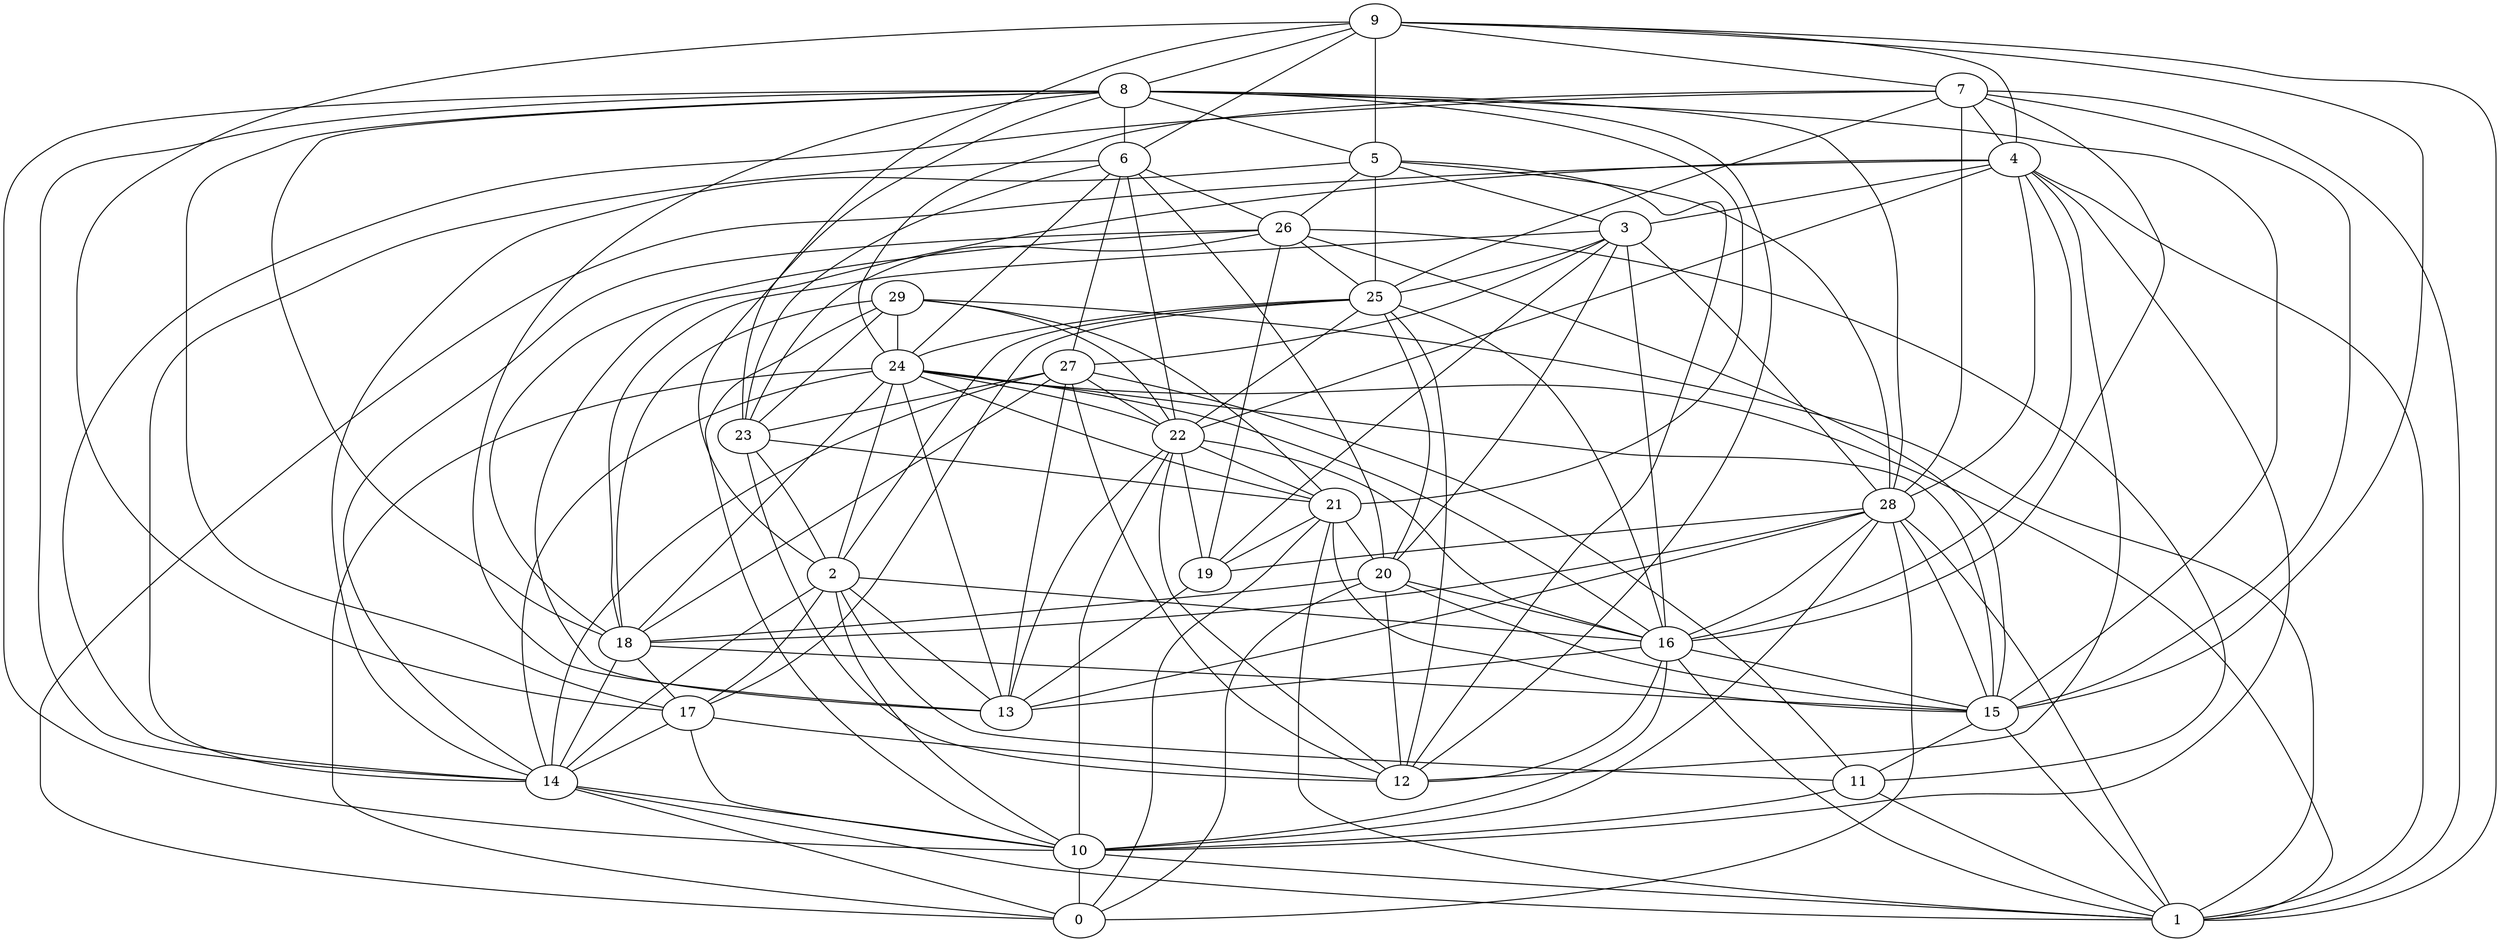 digraph GG_graph {

subgraph G_graph {
edge [color = black]
"4" -> "12" [dir = none]
"8" -> "18" [dir = none]
"8" -> "14" [dir = none]
"22" -> "21" [dir = none]
"22" -> "10" [dir = none]
"9" -> "6" [dir = none]
"9" -> "4" [dir = none]
"9" -> "23" [dir = none]
"9" -> "17" [dir = none]
"9" -> "8" [dir = none]
"24" -> "22" [dir = none]
"24" -> "14" [dir = none]
"24" -> "0" [dir = none]
"24" -> "1" [dir = none]
"11" -> "1" [dir = none]
"18" -> "17" [dir = none]
"18" -> "15" [dir = none]
"28" -> "19" [dir = none]
"28" -> "16" [dir = none]
"28" -> "1" [dir = none]
"17" -> "14" [dir = none]
"17" -> "12" [dir = none]
"29" -> "1" [dir = none]
"29" -> "24" [dir = none]
"29" -> "23" [dir = none]
"29" -> "22" [dir = none]
"29" -> "10" [dir = none]
"15" -> "1" [dir = none]
"16" -> "15" [dir = none]
"16" -> "12" [dir = none]
"16" -> "13" [dir = none]
"3" -> "27" [dir = none]
"3" -> "18" [dir = none]
"3" -> "19" [dir = none]
"3" -> "25" [dir = none]
"6" -> "26" [dir = none]
"6" -> "23" [dir = none]
"6" -> "20" [dir = none]
"7" -> "25" [dir = none]
"7" -> "14" [dir = none]
"7" -> "24" [dir = none]
"7" -> "4" [dir = none]
"27" -> "11" [dir = none]
"27" -> "13" [dir = none]
"27" -> "23" [dir = none]
"27" -> "12" [dir = none]
"20" -> "15" [dir = none]
"21" -> "1" [dir = none]
"21" -> "0" [dir = none]
"21" -> "15" [dir = none]
"23" -> "12" [dir = none]
"23" -> "2" [dir = none]
"14" -> "1" [dir = none]
"26" -> "14" [dir = none]
"5" -> "25" [dir = none]
"5" -> "28" [dir = none]
"2" -> "17" [dir = none]
"2" -> "16" [dir = none]
"8" -> "13" [dir = none]
"27" -> "14" [dir = none]
"2" -> "11" [dir = none]
"26" -> "19" [dir = none]
"29" -> "21" [dir = none]
"8" -> "12" [dir = none]
"24" -> "2" [dir = none]
"5" -> "12" [dir = none]
"10" -> "1" [dir = none]
"16" -> "10" [dir = none]
"25" -> "12" [dir = none]
"25" -> "24" [dir = none]
"3" -> "28" [dir = none]
"26" -> "25" [dir = none]
"7" -> "1" [dir = none]
"28" -> "0" [dir = none]
"4" -> "28" [dir = none]
"11" -> "10" [dir = none]
"17" -> "10" [dir = none]
"28" -> "18" [dir = none]
"2" -> "10" [dir = none]
"25" -> "16" [dir = none]
"26" -> "11" [dir = none]
"26" -> "23" [dir = none]
"29" -> "18" [dir = none]
"24" -> "16" [dir = none]
"3" -> "16" [dir = none]
"24" -> "13" [dir = none]
"4" -> "13" [dir = none]
"27" -> "18" [dir = none]
"20" -> "12" [dir = none]
"16" -> "1" [dir = none]
"18" -> "14" [dir = none]
"20" -> "0" [dir = none]
"8" -> "15" [dir = none]
"7" -> "15" [dir = none]
"9" -> "7" [dir = none]
"14" -> "0" [dir = none]
"24" -> "18" [dir = none]
"24" -> "21" [dir = none]
"2" -> "14" [dir = none]
"4" -> "1" [dir = none]
"4" -> "10" [dir = none]
"22" -> "12" [dir = none]
"7" -> "16" [dir = none]
"6" -> "27" [dir = none]
"3" -> "20" [dir = none]
"21" -> "20" [dir = none]
"9" -> "15" [dir = none]
"8" -> "10" [dir = none]
"25" -> "17" [dir = none]
"5" -> "14" [dir = none]
"6" -> "14" [dir = none]
"2" -> "13" [dir = none]
"9" -> "5" [dir = none]
"26" -> "18" [dir = none]
"5" -> "3" [dir = none]
"6" -> "22" [dir = none]
"8" -> "17" [dir = none]
"4" -> "3" [dir = none]
"21" -> "19" [dir = none]
"4" -> "22" [dir = none]
"8" -> "21" [dir = none]
"15" -> "11" [dir = none]
"25" -> "22" [dir = none]
"9" -> "1" [dir = none]
"28" -> "15" [dir = none]
"24" -> "15" [dir = none]
"4" -> "0" [dir = none]
"23" -> "21" [dir = none]
"10" -> "0" [dir = none]
"20" -> "18" [dir = none]
"8" -> "28" [dir = none]
"22" -> "19" [dir = none]
"5" -> "26" [dir = none]
"8" -> "6" [dir = none]
"25" -> "2" [dir = none]
"28" -> "10" [dir = none]
"4" -> "16" [dir = none]
"22" -> "16" [dir = none]
"8" -> "2" [dir = none]
"27" -> "22" [dir = none]
"8" -> "5" [dir = none]
"22" -> "13" [dir = none]
"19" -> "13" [dir = none]
"28" -> "13" [dir = none]
"26" -> "15" [dir = none]
"7" -> "28" [dir = none]
"25" -> "20" [dir = none]
"6" -> "24" [dir = none]
"14" -> "10" [dir = none]
"20" -> "16" [dir = none]
}

}
